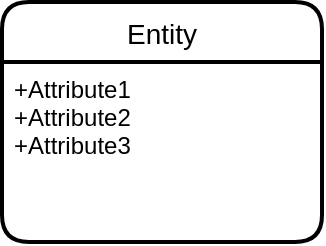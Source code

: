 <mxfile version="13.9.3" type="github"><diagram id="KCsUfYlzAlAbWrtOkHcA" name="Page-1"><mxGraphModel dx="1038" dy="588" grid="1" gridSize="10" guides="1" tooltips="1" connect="1" arrows="1" fold="1" page="1" pageScale="1" pageWidth="850" pageHeight="1100" math="0" shadow="0"><root><mxCell id="0"/><mxCell id="1" parent="0"/><mxCell id="rW1HGXmXb3uNbSOVhFUc-19" value="Entity" style="swimlane;childLayout=stackLayout;horizontal=1;startSize=30;horizontalStack=0;rounded=1;fontSize=14;fontStyle=0;strokeWidth=2;resizeParent=0;resizeLast=1;shadow=0;dashed=0;align=center;" vertex="1" parent="1"><mxGeometry x="340" y="240" width="160" height="120" as="geometry"/></mxCell><mxCell id="rW1HGXmXb3uNbSOVhFUc-20" value="+Attribute1&#10;+Attribute2&#10;+Attribute3" style="align=left;strokeColor=none;fillColor=none;spacingLeft=4;fontSize=12;verticalAlign=top;resizable=0;rotatable=0;part=1;" vertex="1" parent="rW1HGXmXb3uNbSOVhFUc-19"><mxGeometry y="30" width="160" height="90" as="geometry"/></mxCell></root></mxGraphModel></diagram></mxfile>